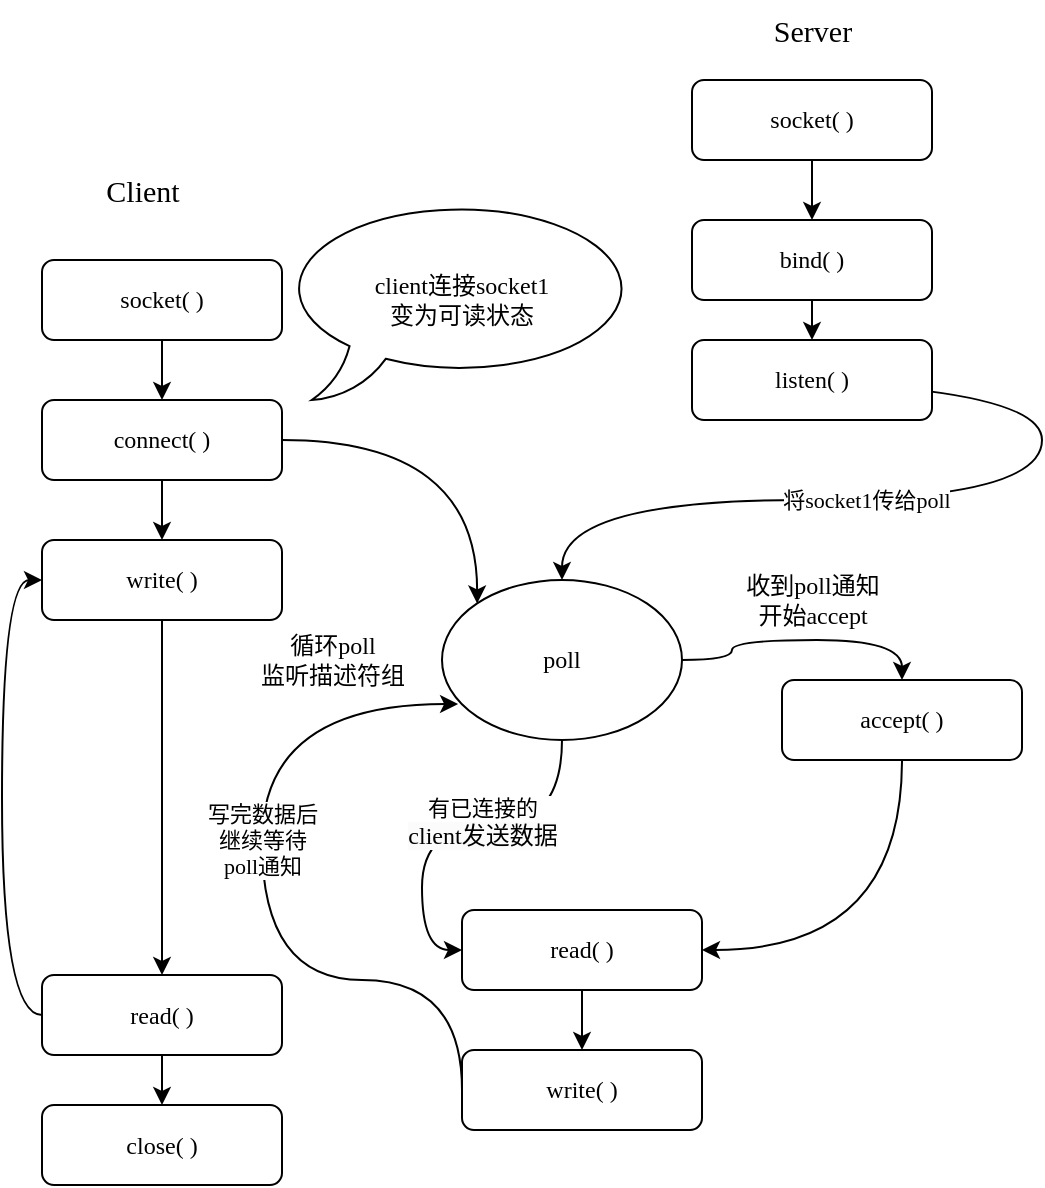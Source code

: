 <mxfile version="23.0.2" type="device">
  <diagram name="第 1 页" id="0UkRAWhv97G_hta1VuXM">
    <mxGraphModel dx="1434" dy="878" grid="1" gridSize="10" guides="1" tooltips="1" connect="1" arrows="1" fold="1" page="1" pageScale="1" pageWidth="827" pageHeight="1169" math="0" shadow="0">
      <root>
        <mxCell id="0" />
        <mxCell id="1" parent="0" />
        <mxCell id="wZC5xmdolLClaahxzQqj-42" style="edgeStyle=orthogonalEdgeStyle;rounded=0;orthogonalLoop=1;jettySize=auto;html=1;exitX=0.5;exitY=1;exitDx=0;exitDy=0;entryX=0.5;entryY=0;entryDx=0;entryDy=0;" edge="1" parent="1" source="wZC5xmdolLClaahxzQqj-5" target="wZC5xmdolLClaahxzQqj-15">
          <mxGeometry relative="1" as="geometry" />
        </mxCell>
        <mxCell id="wZC5xmdolLClaahxzQqj-5" value="socket( )" style="rounded=1;whiteSpace=wrap;html=1;fontFamily=Maple Mono SC NF;" vertex="1" parent="1">
          <mxGeometry x="499" y="250" width="120" height="40" as="geometry" />
        </mxCell>
        <mxCell id="wZC5xmdolLClaahxzQqj-69" style="edgeStyle=orthogonalEdgeStyle;rounded=0;orthogonalLoop=1;jettySize=auto;html=1;exitX=0.5;exitY=1;exitDx=0;exitDy=0;entryX=1;entryY=0.5;entryDx=0;entryDy=0;curved=1;" edge="1" parent="1" source="wZC5xmdolLClaahxzQqj-14" target="wZC5xmdolLClaahxzQqj-18">
          <mxGeometry relative="1" as="geometry">
            <mxPoint x="604" y="645" as="sourcePoint" />
          </mxGeometry>
        </mxCell>
        <mxCell id="wZC5xmdolLClaahxzQqj-14" value="accept( )" style="rounded=1;whiteSpace=wrap;html=1;fontFamily=Maple Mono SC NF;" vertex="1" parent="1">
          <mxGeometry x="544" y="550" width="120" height="40" as="geometry" />
        </mxCell>
        <mxCell id="wZC5xmdolLClaahxzQqj-43" style="edgeStyle=orthogonalEdgeStyle;rounded=0;orthogonalLoop=1;jettySize=auto;html=1;exitX=0.5;exitY=1;exitDx=0;exitDy=0;entryX=0.5;entryY=0;entryDx=0;entryDy=0;" edge="1" parent="1" source="wZC5xmdolLClaahxzQqj-15" target="wZC5xmdolLClaahxzQqj-16">
          <mxGeometry relative="1" as="geometry" />
        </mxCell>
        <mxCell id="wZC5xmdolLClaahxzQqj-15" value="bind( )" style="rounded=1;whiteSpace=wrap;html=1;fontFamily=Maple Mono SC NF;" vertex="1" parent="1">
          <mxGeometry x="499" y="320" width="120" height="40" as="geometry" />
        </mxCell>
        <mxCell id="wZC5xmdolLClaahxzQqj-65" style="edgeStyle=orthogonalEdgeStyle;rounded=0;orthogonalLoop=1;jettySize=auto;html=1;exitX=0;exitY=0.5;exitDx=0;exitDy=0;entryX=0.5;entryY=0;entryDx=0;entryDy=0;curved=1;" edge="1" parent="1" source="wZC5xmdolLClaahxzQqj-16" target="wZC5xmdolLClaahxzQqj-59">
          <mxGeometry relative="1" as="geometry">
            <Array as="points">
              <mxPoint x="674" y="400" />
              <mxPoint x="674" y="460" />
              <mxPoint x="434" y="460" />
            </Array>
          </mxGeometry>
        </mxCell>
        <mxCell id="wZC5xmdolLClaahxzQqj-86" value="将socket1传给poll" style="edgeLabel;html=1;align=center;verticalAlign=middle;resizable=0;points=[];fontFamily=Maple Mono SC NF;" vertex="1" connectable="0" parent="wZC5xmdolLClaahxzQqj-65">
          <mxGeometry x="0.254" relative="1" as="geometry">
            <mxPoint as="offset" />
          </mxGeometry>
        </mxCell>
        <mxCell id="wZC5xmdolLClaahxzQqj-16" value="listen( )" style="rounded=1;whiteSpace=wrap;html=1;fontFamily=Maple Mono SC NF;" vertex="1" parent="1">
          <mxGeometry x="499" y="380" width="120" height="40" as="geometry" />
        </mxCell>
        <mxCell id="wZC5xmdolLClaahxzQqj-17" value="write( )" style="rounded=1;whiteSpace=wrap;html=1;fontFamily=Maple Mono SC NF;" vertex="1" parent="1">
          <mxGeometry x="384" y="735" width="120" height="40" as="geometry" />
        </mxCell>
        <mxCell id="wZC5xmdolLClaahxzQqj-71" style="edgeStyle=orthogonalEdgeStyle;rounded=0;orthogonalLoop=1;jettySize=auto;html=1;exitX=0.5;exitY=1;exitDx=0;exitDy=0;entryX=0.5;entryY=0;entryDx=0;entryDy=0;" edge="1" parent="1" source="wZC5xmdolLClaahxzQqj-18" target="wZC5xmdolLClaahxzQqj-17">
          <mxGeometry relative="1" as="geometry" />
        </mxCell>
        <mxCell id="wZC5xmdolLClaahxzQqj-18" value="read( )" style="rounded=1;whiteSpace=wrap;html=1;fontFamily=Maple Mono SC NF;" vertex="1" parent="1">
          <mxGeometry x="384" y="665" width="120" height="40" as="geometry" />
        </mxCell>
        <mxCell id="wZC5xmdolLClaahxzQqj-28" style="edgeStyle=orthogonalEdgeStyle;rounded=0;orthogonalLoop=1;jettySize=auto;html=1;exitX=0.5;exitY=1;exitDx=0;exitDy=0;entryX=0.5;entryY=0;entryDx=0;entryDy=0;" edge="1" parent="1" source="wZC5xmdolLClaahxzQqj-22" target="wZC5xmdolLClaahxzQqj-25">
          <mxGeometry relative="1" as="geometry" />
        </mxCell>
        <mxCell id="wZC5xmdolLClaahxzQqj-22" value="&lt;font&gt;socket( )&lt;/font&gt;" style="rounded=1;whiteSpace=wrap;html=1;fontFamily=Maple Mono SC NF;" vertex="1" parent="1">
          <mxGeometry x="174" y="340" width="120" height="40" as="geometry" />
        </mxCell>
        <mxCell id="wZC5xmdolLClaahxzQqj-23" value="close( )" style="rounded=1;whiteSpace=wrap;html=1;fontFamily=Maple Mono SC NF;" vertex="1" parent="1">
          <mxGeometry x="174" y="762.5" width="120" height="40" as="geometry" />
        </mxCell>
        <mxCell id="wZC5xmdolLClaahxzQqj-32" style="edgeStyle=orthogonalEdgeStyle;rounded=0;orthogonalLoop=1;jettySize=auto;html=1;exitX=0.5;exitY=1;exitDx=0;exitDy=0;entryX=0.5;entryY=0;entryDx=0;entryDy=0;" edge="1" parent="1" source="wZC5xmdolLClaahxzQqj-24" target="wZC5xmdolLClaahxzQqj-23">
          <mxGeometry relative="1" as="geometry" />
        </mxCell>
        <mxCell id="wZC5xmdolLClaahxzQqj-33" style="edgeStyle=orthogonalEdgeStyle;rounded=0;orthogonalLoop=1;jettySize=auto;html=1;exitX=0;exitY=0.5;exitDx=0;exitDy=0;entryX=0;entryY=0.5;entryDx=0;entryDy=0;curved=1;" edge="1" parent="1" source="wZC5xmdolLClaahxzQqj-24" target="wZC5xmdolLClaahxzQqj-26">
          <mxGeometry relative="1" as="geometry" />
        </mxCell>
        <mxCell id="wZC5xmdolLClaahxzQqj-24" value="read( )" style="rounded=1;whiteSpace=wrap;html=1;fontFamily=Maple Mono SC NF;" vertex="1" parent="1">
          <mxGeometry x="174" y="697.5" width="120" height="40" as="geometry" />
        </mxCell>
        <mxCell id="wZC5xmdolLClaahxzQqj-29" style="edgeStyle=orthogonalEdgeStyle;rounded=0;orthogonalLoop=1;jettySize=auto;html=1;exitX=0.5;exitY=1;exitDx=0;exitDy=0;entryX=0.5;entryY=0;entryDx=0;entryDy=0;" edge="1" parent="1" source="wZC5xmdolLClaahxzQqj-25" target="wZC5xmdolLClaahxzQqj-26">
          <mxGeometry relative="1" as="geometry" />
        </mxCell>
        <mxCell id="wZC5xmdolLClaahxzQqj-66" style="edgeStyle=orthogonalEdgeStyle;rounded=0;orthogonalLoop=1;jettySize=auto;html=1;exitX=1;exitY=0.5;exitDx=0;exitDy=0;entryX=0;entryY=0;entryDx=0;entryDy=0;curved=1;" edge="1" parent="1" source="wZC5xmdolLClaahxzQqj-25" target="wZC5xmdolLClaahxzQqj-59">
          <mxGeometry relative="1" as="geometry" />
        </mxCell>
        <mxCell id="wZC5xmdolLClaahxzQqj-25" value="connect( )" style="rounded=1;whiteSpace=wrap;html=1;fontFamily=Maple Mono SC NF;" vertex="1" parent="1">
          <mxGeometry x="174" y="410" width="120" height="40" as="geometry" />
        </mxCell>
        <mxCell id="wZC5xmdolLClaahxzQqj-30" style="edgeStyle=orthogonalEdgeStyle;rounded=0;orthogonalLoop=1;jettySize=auto;html=1;exitX=0.5;exitY=1;exitDx=0;exitDy=0;entryX=0.5;entryY=0;entryDx=0;entryDy=0;" edge="1" parent="1" source="wZC5xmdolLClaahxzQqj-26" target="wZC5xmdolLClaahxzQqj-24">
          <mxGeometry relative="1" as="geometry" />
        </mxCell>
        <mxCell id="wZC5xmdolLClaahxzQqj-26" value="write( )" style="rounded=1;whiteSpace=wrap;html=1;fontFamily=Maple Mono SC NF;" vertex="1" parent="1">
          <mxGeometry x="174" y="480" width="120" height="40" as="geometry" />
        </mxCell>
        <mxCell id="wZC5xmdolLClaahxzQqj-56" value="&lt;font style=&quot;font-size: 15px;&quot; face=&quot;Maple Mono SC NF&quot;&gt;Client&lt;/font&gt;" style="text;html=1;align=center;verticalAlign=middle;resizable=0;points=[];autosize=1;strokeColor=none;fillColor=none;" vertex="1" parent="1">
          <mxGeometry x="184" y="290" width="80" height="30" as="geometry" />
        </mxCell>
        <mxCell id="wZC5xmdolLClaahxzQqj-57" value="&lt;font style=&quot;font-size: 15px;&quot; face=&quot;Maple Mono SC NF&quot;&gt;Server&lt;/font&gt;" style="text;html=1;align=center;verticalAlign=middle;resizable=0;points=[];autosize=1;strokeColor=none;fillColor=none;" vertex="1" parent="1">
          <mxGeometry x="519" y="210" width="80" height="30" as="geometry" />
        </mxCell>
        <mxCell id="wZC5xmdolLClaahxzQqj-67" style="edgeStyle=orthogonalEdgeStyle;rounded=0;orthogonalLoop=1;jettySize=auto;html=1;exitX=1;exitY=0.5;exitDx=0;exitDy=0;entryX=0.5;entryY=0;entryDx=0;entryDy=0;curved=1;" edge="1" parent="1" source="wZC5xmdolLClaahxzQqj-59" target="wZC5xmdolLClaahxzQqj-14">
          <mxGeometry relative="1" as="geometry" />
        </mxCell>
        <mxCell id="wZC5xmdolLClaahxzQqj-68" style="edgeStyle=orthogonalEdgeStyle;rounded=0;orthogonalLoop=1;jettySize=auto;html=1;exitX=0.5;exitY=1;exitDx=0;exitDy=0;entryX=0;entryY=0.5;entryDx=0;entryDy=0;curved=1;" edge="1" parent="1" source="wZC5xmdolLClaahxzQqj-59" target="wZC5xmdolLClaahxzQqj-18">
          <mxGeometry relative="1" as="geometry">
            <mxPoint x="434" y="635" as="sourcePoint" />
          </mxGeometry>
        </mxCell>
        <mxCell id="wZC5xmdolLClaahxzQqj-82" value="有已连接的&lt;br style=&quot;border-color: var(--border-color); font-size: 12px; background-color: rgb(251, 251, 251);&quot;&gt;&lt;span style=&quot;font-size: 12px; background-color: rgb(251, 251, 251);&quot;&gt;client发送数据&lt;/span&gt;" style="edgeLabel;html=1;align=center;verticalAlign=middle;resizable=0;points=[];fontFamily=Maple Mono SC NF;" vertex="1" connectable="0" parent="wZC5xmdolLClaahxzQqj-68">
          <mxGeometry x="-0.359" y="-3" relative="1" as="geometry">
            <mxPoint x="-20" y="1" as="offset" />
          </mxGeometry>
        </mxCell>
        <mxCell id="wZC5xmdolLClaahxzQqj-59" value="&lt;font face=&quot;Maple Mono SC NF&quot;&gt;poll&lt;/font&gt;" style="ellipse;whiteSpace=wrap;html=1;" vertex="1" parent="1">
          <mxGeometry x="374" y="500" width="120" height="80" as="geometry" />
        </mxCell>
        <mxCell id="wZC5xmdolLClaahxzQqj-70" value="&lt;font face=&quot;Maple Mono SC NF&quot;&gt;循环poll&lt;br&gt;监听描述符组&lt;/font&gt;" style="text;html=1;align=center;verticalAlign=middle;resizable=0;points=[];autosize=1;strokeColor=none;fillColor=none;" vertex="1" parent="1">
          <mxGeometry x="264" y="520" width="110" height="40" as="geometry" />
        </mxCell>
        <mxCell id="wZC5xmdolLClaahxzQqj-75" value="client连接socket1&lt;br&gt;变为可读状态" style="whiteSpace=wrap;html=1;shape=mxgraph.basic.oval_callout;fontFamily=Maple Mono SC NF;" vertex="1" parent="1">
          <mxGeometry x="294" y="310" width="180" height="100" as="geometry" />
        </mxCell>
        <mxCell id="wZC5xmdolLClaahxzQqj-77" value="收到poll通知&lt;br&gt;开始accept" style="text;html=1;align=center;verticalAlign=middle;resizable=0;points=[];autosize=1;strokeColor=none;fillColor=none;fontFamily=Maple Mono SC NF;" vertex="1" parent="1">
          <mxGeometry x="504" y="490" width="110" height="40" as="geometry" />
        </mxCell>
        <mxCell id="wZC5xmdolLClaahxzQqj-81" style="edgeStyle=orthogonalEdgeStyle;rounded=0;orthogonalLoop=1;jettySize=auto;html=1;exitX=0;exitY=0.5;exitDx=0;exitDy=0;entryX=0.067;entryY=0.775;entryDx=0;entryDy=0;entryPerimeter=0;curved=1;" edge="1" parent="1" source="wZC5xmdolLClaahxzQqj-17" target="wZC5xmdolLClaahxzQqj-59">
          <mxGeometry relative="1" as="geometry">
            <Array as="points">
              <mxPoint x="384" y="700" />
              <mxPoint x="284" y="700" />
              <mxPoint x="284" y="562" />
            </Array>
          </mxGeometry>
        </mxCell>
        <mxCell id="wZC5xmdolLClaahxzQqj-83" value="写完数据后&lt;br&gt;继续等待&lt;br&gt;poll通知" style="edgeLabel;html=1;align=center;verticalAlign=middle;resizable=0;points=[];fontFamily=Maple Mono SC NF;" vertex="1" connectable="0" parent="wZC5xmdolLClaahxzQqj-81">
          <mxGeometry x="0.141" y="-2" relative="1" as="geometry">
            <mxPoint x="-2" y="-2" as="offset" />
          </mxGeometry>
        </mxCell>
      </root>
    </mxGraphModel>
  </diagram>
</mxfile>
